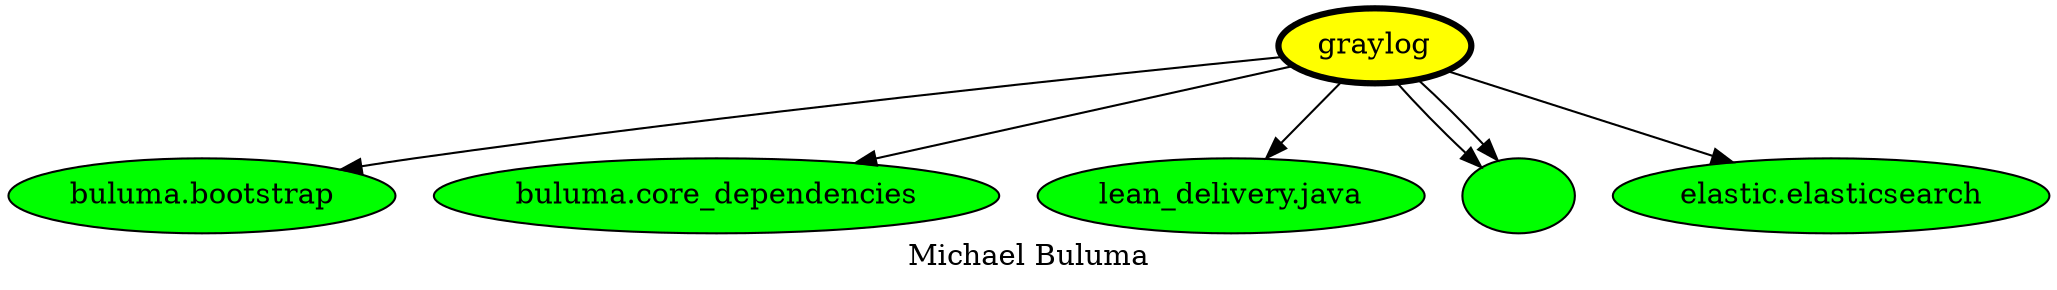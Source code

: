 digraph PhiloDilemma {
  label = "Michael Buluma" ;
  overlap=false
  {
    "graylog" [fillcolor=yellow style=filled penwidth=3]
    "buluma.bootstrap" [fillcolor=green style=filled]
    "buluma.core_dependencies" [fillcolor=green style=filled]
    "lean_delivery.java" [fillcolor=green style=filled]
    "" [fillcolor=green style=filled]
    "elastic.elasticsearch" [fillcolor=green style=filled]
    "" [fillcolor=green style=filled]
  }
  "graylog" -> "buluma.bootstrap"
  "graylog" -> "buluma.core_dependencies"
  "graylog" -> "lean_delivery.java"
  "graylog" -> ""
  "graylog" -> "elastic.elasticsearch"
  "graylog" -> ""
}
